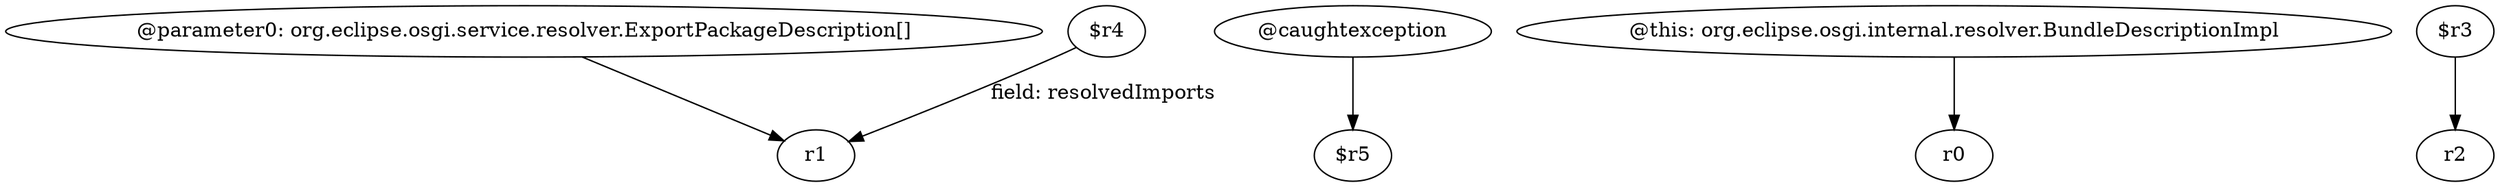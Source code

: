 digraph g {
0[label="@parameter0: org.eclipse.osgi.service.resolver.ExportPackageDescription[]"]
1[label="r1"]
0->1[label=""]
2[label="@caughtexception"]
3[label="$r5"]
2->3[label=""]
4[label="@this: org.eclipse.osgi.internal.resolver.BundleDescriptionImpl"]
5[label="r0"]
4->5[label=""]
6[label="$r4"]
6->1[label="field: resolvedImports"]
7[label="$r3"]
8[label="r2"]
7->8[label=""]
}